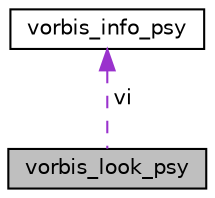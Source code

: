 digraph "vorbis_look_psy"
{
  edge [fontname="Helvetica",fontsize="10",labelfontname="Helvetica",labelfontsize="10"];
  node [fontname="Helvetica",fontsize="10",shape=record];
  Node1 [label="vorbis_look_psy",height=0.2,width=0.4,color="black", fillcolor="grey75", style="filled", fontcolor="black"];
  Node2 -> Node1 [dir="back",color="darkorchid3",fontsize="10",style="dashed",label=" vi" ,fontname="Helvetica"];
  Node2 [label="vorbis_info_psy",height=0.2,width=0.4,color="black", fillcolor="white", style="filled",URL="$structvorbis__info__psy.html"];
}
